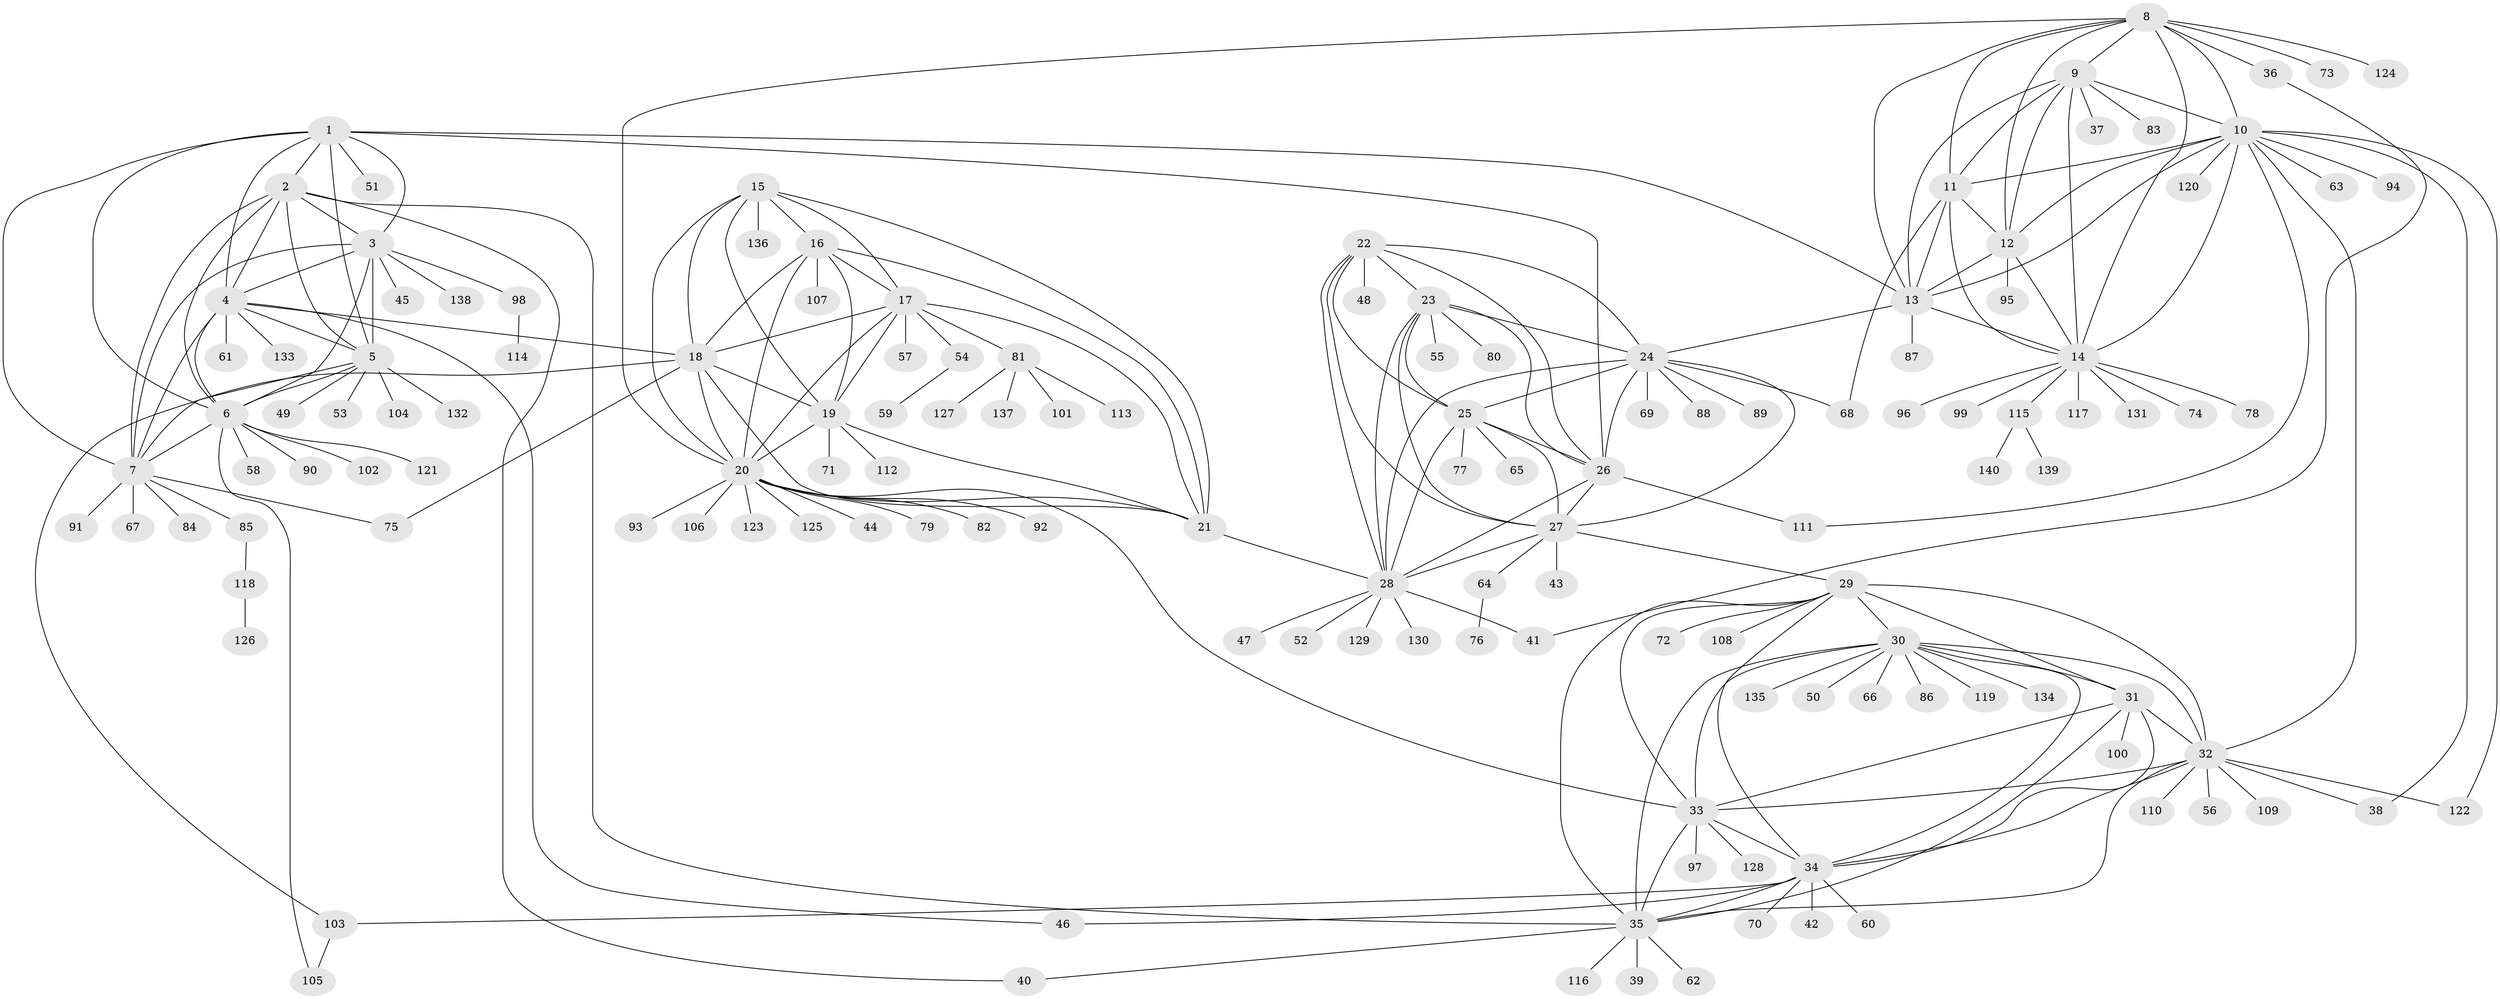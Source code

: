 // coarse degree distribution, {6: 0.08235294117647059, 8: 0.058823529411764705, 7: 0.03529411764705882, 9: 0.011764705882352941, 12: 0.023529411764705882, 4: 0.058823529411764705, 18: 0.023529411764705882, 11: 0.011764705882352941, 10: 0.011764705882352941, 2: 0.12941176470588237, 1: 0.5411764705882353, 3: 0.011764705882352941}
// Generated by graph-tools (version 1.1) at 2025/52/03/04/25 22:52:24]
// undirected, 140 vertices, 230 edges
graph export_dot {
  node [color=gray90,style=filled];
  1;
  2;
  3;
  4;
  5;
  6;
  7;
  8;
  9;
  10;
  11;
  12;
  13;
  14;
  15;
  16;
  17;
  18;
  19;
  20;
  21;
  22;
  23;
  24;
  25;
  26;
  27;
  28;
  29;
  30;
  31;
  32;
  33;
  34;
  35;
  36;
  37;
  38;
  39;
  40;
  41;
  42;
  43;
  44;
  45;
  46;
  47;
  48;
  49;
  50;
  51;
  52;
  53;
  54;
  55;
  56;
  57;
  58;
  59;
  60;
  61;
  62;
  63;
  64;
  65;
  66;
  67;
  68;
  69;
  70;
  71;
  72;
  73;
  74;
  75;
  76;
  77;
  78;
  79;
  80;
  81;
  82;
  83;
  84;
  85;
  86;
  87;
  88;
  89;
  90;
  91;
  92;
  93;
  94;
  95;
  96;
  97;
  98;
  99;
  100;
  101;
  102;
  103;
  104;
  105;
  106;
  107;
  108;
  109;
  110;
  111;
  112;
  113;
  114;
  115;
  116;
  117;
  118;
  119;
  120;
  121;
  122;
  123;
  124;
  125;
  126;
  127;
  128;
  129;
  130;
  131;
  132;
  133;
  134;
  135;
  136;
  137;
  138;
  139;
  140;
  1 -- 2;
  1 -- 3;
  1 -- 4;
  1 -- 5;
  1 -- 6;
  1 -- 7;
  1 -- 13;
  1 -- 26;
  1 -- 51;
  2 -- 3;
  2 -- 4;
  2 -- 5;
  2 -- 6;
  2 -- 7;
  2 -- 35;
  2 -- 40;
  3 -- 4;
  3 -- 5;
  3 -- 6;
  3 -- 7;
  3 -- 45;
  3 -- 98;
  3 -- 138;
  4 -- 5;
  4 -- 6;
  4 -- 7;
  4 -- 18;
  4 -- 46;
  4 -- 61;
  4 -- 133;
  5 -- 6;
  5 -- 7;
  5 -- 49;
  5 -- 53;
  5 -- 104;
  5 -- 132;
  6 -- 7;
  6 -- 58;
  6 -- 90;
  6 -- 102;
  6 -- 105;
  6 -- 121;
  7 -- 67;
  7 -- 75;
  7 -- 84;
  7 -- 85;
  7 -- 91;
  8 -- 9;
  8 -- 10;
  8 -- 11;
  8 -- 12;
  8 -- 13;
  8 -- 14;
  8 -- 20;
  8 -- 36;
  8 -- 73;
  8 -- 124;
  9 -- 10;
  9 -- 11;
  9 -- 12;
  9 -- 13;
  9 -- 14;
  9 -- 37;
  9 -- 83;
  10 -- 11;
  10 -- 12;
  10 -- 13;
  10 -- 14;
  10 -- 32;
  10 -- 38;
  10 -- 63;
  10 -- 94;
  10 -- 111;
  10 -- 120;
  10 -- 122;
  11 -- 12;
  11 -- 13;
  11 -- 14;
  11 -- 68;
  12 -- 13;
  12 -- 14;
  12 -- 95;
  13 -- 14;
  13 -- 24;
  13 -- 87;
  14 -- 74;
  14 -- 78;
  14 -- 96;
  14 -- 99;
  14 -- 115;
  14 -- 117;
  14 -- 131;
  15 -- 16;
  15 -- 17;
  15 -- 18;
  15 -- 19;
  15 -- 20;
  15 -- 21;
  15 -- 136;
  16 -- 17;
  16 -- 18;
  16 -- 19;
  16 -- 20;
  16 -- 21;
  16 -- 107;
  17 -- 18;
  17 -- 19;
  17 -- 20;
  17 -- 21;
  17 -- 54;
  17 -- 57;
  17 -- 81;
  18 -- 19;
  18 -- 20;
  18 -- 21;
  18 -- 75;
  18 -- 103;
  19 -- 20;
  19 -- 21;
  19 -- 71;
  19 -- 112;
  20 -- 21;
  20 -- 33;
  20 -- 44;
  20 -- 79;
  20 -- 82;
  20 -- 92;
  20 -- 93;
  20 -- 106;
  20 -- 123;
  20 -- 125;
  21 -- 28;
  22 -- 23;
  22 -- 24;
  22 -- 25;
  22 -- 26;
  22 -- 27;
  22 -- 28;
  22 -- 48;
  23 -- 24;
  23 -- 25;
  23 -- 26;
  23 -- 27;
  23 -- 28;
  23 -- 55;
  23 -- 80;
  24 -- 25;
  24 -- 26;
  24 -- 27;
  24 -- 28;
  24 -- 68;
  24 -- 69;
  24 -- 88;
  24 -- 89;
  25 -- 26;
  25 -- 27;
  25 -- 28;
  25 -- 65;
  25 -- 77;
  26 -- 27;
  26 -- 28;
  26 -- 111;
  27 -- 28;
  27 -- 29;
  27 -- 43;
  27 -- 64;
  28 -- 41;
  28 -- 47;
  28 -- 52;
  28 -- 129;
  28 -- 130;
  29 -- 30;
  29 -- 31;
  29 -- 32;
  29 -- 33;
  29 -- 34;
  29 -- 35;
  29 -- 72;
  29 -- 108;
  30 -- 31;
  30 -- 32;
  30 -- 33;
  30 -- 34;
  30 -- 35;
  30 -- 50;
  30 -- 66;
  30 -- 86;
  30 -- 119;
  30 -- 134;
  30 -- 135;
  31 -- 32;
  31 -- 33;
  31 -- 34;
  31 -- 35;
  31 -- 100;
  32 -- 33;
  32 -- 34;
  32 -- 35;
  32 -- 38;
  32 -- 56;
  32 -- 109;
  32 -- 110;
  32 -- 122;
  33 -- 34;
  33 -- 35;
  33 -- 97;
  33 -- 128;
  34 -- 35;
  34 -- 42;
  34 -- 46;
  34 -- 60;
  34 -- 70;
  34 -- 103;
  35 -- 39;
  35 -- 40;
  35 -- 62;
  35 -- 116;
  36 -- 41;
  54 -- 59;
  64 -- 76;
  81 -- 101;
  81 -- 113;
  81 -- 127;
  81 -- 137;
  85 -- 118;
  98 -- 114;
  103 -- 105;
  115 -- 139;
  115 -- 140;
  118 -- 126;
}
